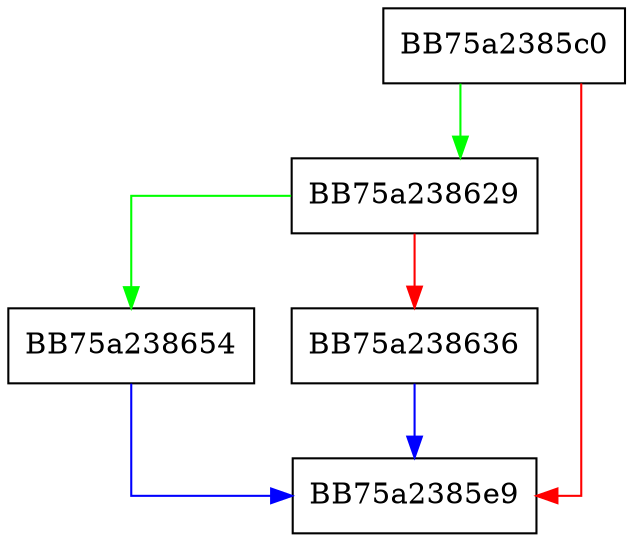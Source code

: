 digraph make_dest_addr_op {
  node [shape="box"];
  graph [splines=ortho];
  BB75a2385c0 -> BB75a238629 [color="green"];
  BB75a2385c0 -> BB75a2385e9 [color="red"];
  BB75a238629 -> BB75a238654 [color="green"];
  BB75a238629 -> BB75a238636 [color="red"];
  BB75a238636 -> BB75a2385e9 [color="blue"];
  BB75a238654 -> BB75a2385e9 [color="blue"];
}